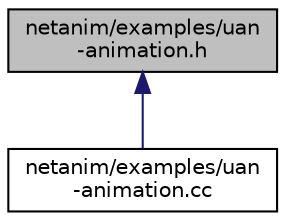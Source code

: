digraph "netanim/examples/uan-animation.h"
{
  edge [fontname="Helvetica",fontsize="10",labelfontname="Helvetica",labelfontsize="10"];
  node [fontname="Helvetica",fontsize="10",shape=record];
  Node1 [label="netanim/examples/uan\l-animation.h",height=0.2,width=0.4,color="black", fillcolor="grey75", style="filled", fontcolor="black"];
  Node1 -> Node2 [dir="back",color="midnightblue",fontsize="10",style="solid"];
  Node2 [label="netanim/examples/uan\l-animation.cc",height=0.2,width=0.4,color="black", fillcolor="white", style="filled",URL="$d8/d31/uan-animation_8cc.html"];
}
